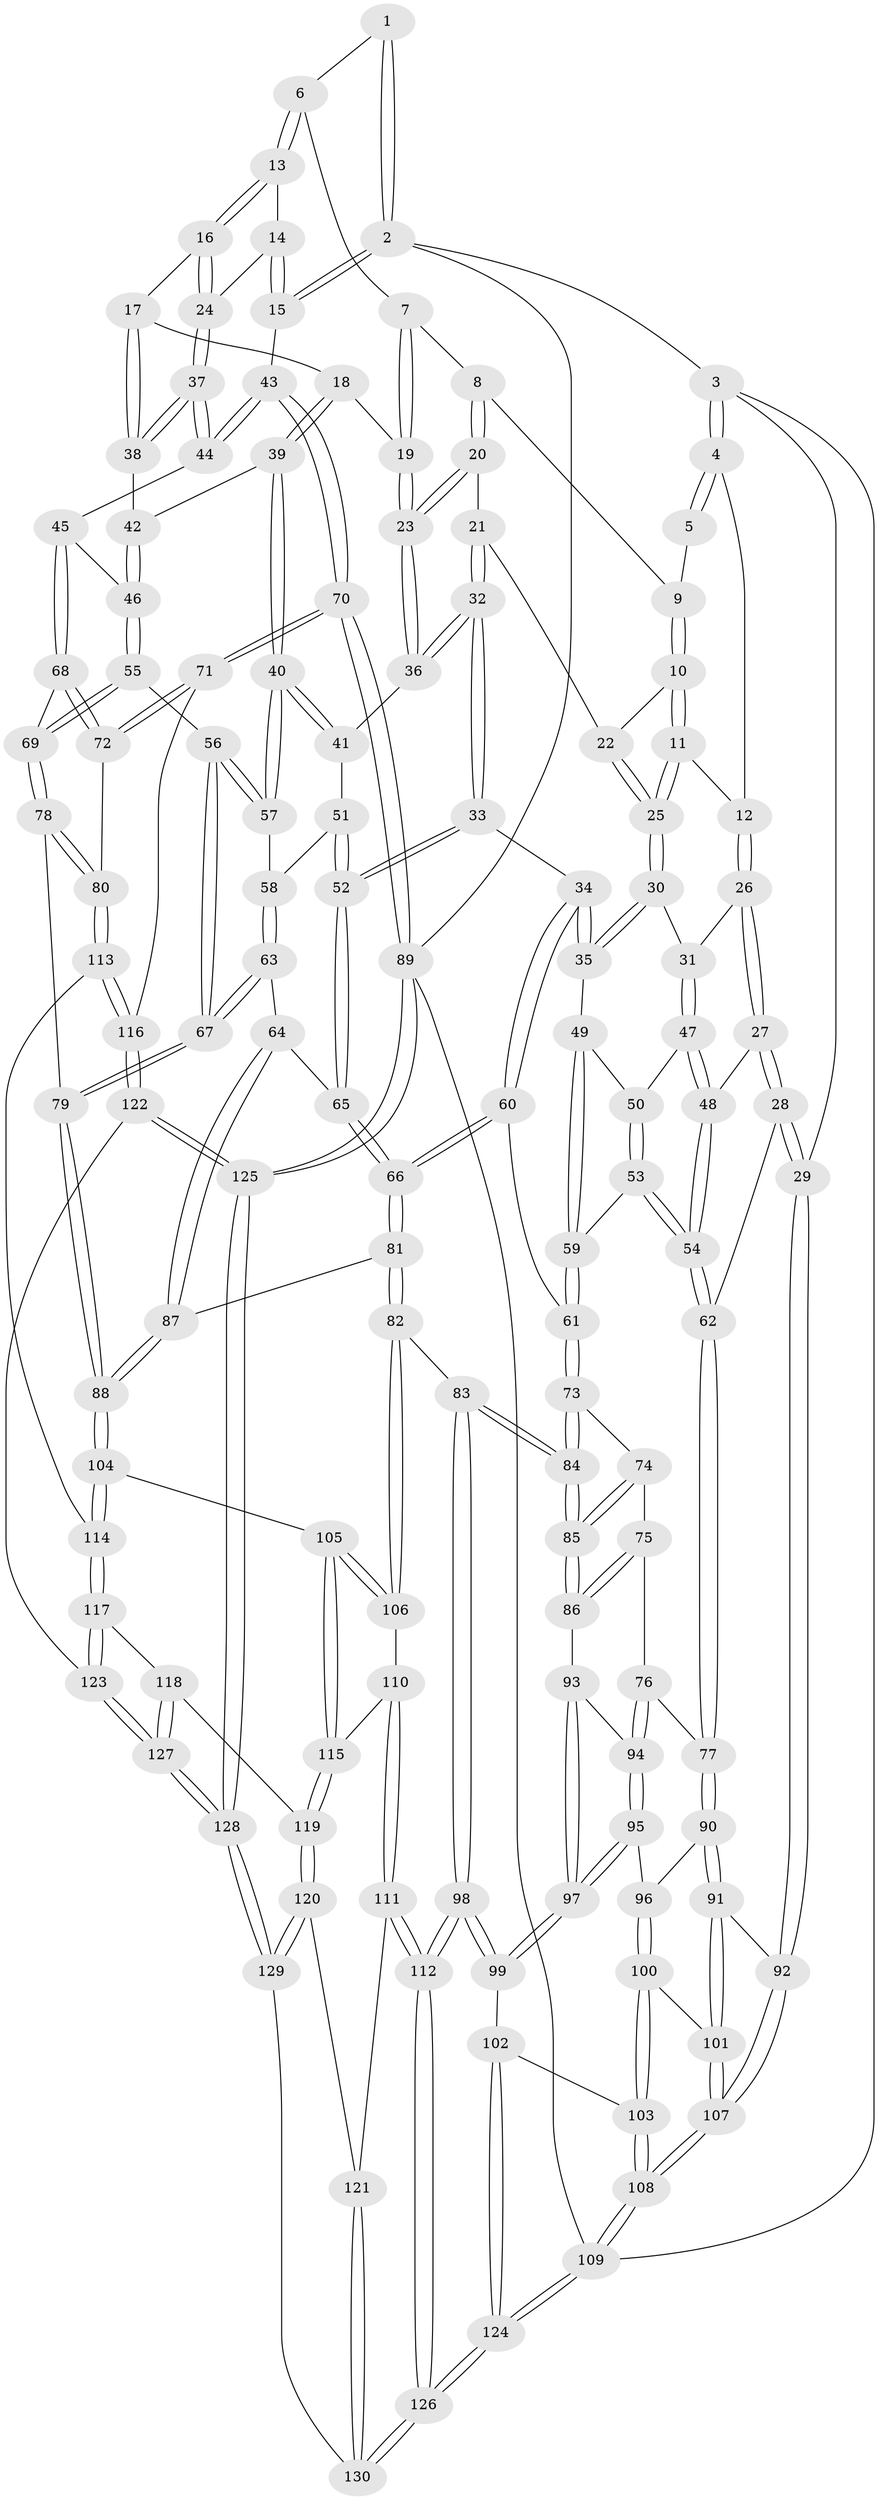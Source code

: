 // Generated by graph-tools (version 1.1) at 2025/17/03/09/25 04:17:18]
// undirected, 130 vertices, 322 edges
graph export_dot {
graph [start="1"]
  node [color=gray90,style=filled];
  1 [pos="+0.7246624661774536+0"];
  2 [pos="+1+0"];
  3 [pos="+0+0"];
  4 [pos="+0.09026727552944769+0"];
  5 [pos="+0.3781393793128401+0"];
  6 [pos="+0.7334850417280552+0"];
  7 [pos="+0.5587716027623673+0.09548595538216749"];
  8 [pos="+0.5426480709178458+0.09523194882587134"];
  9 [pos="+0.4532663295402808+0"];
  10 [pos="+0.44215035097677646+0.11799728165632331"];
  11 [pos="+0.24389649338029737+0.11399109465680819"];
  12 [pos="+0.19448000180437006+0.04765111313070689"];
  13 [pos="+0.7538674347121005+0.03969026113760631"];
  14 [pos="+0.8770526665967606+0.08149710060614346"];
  15 [pos="+1+0.15287689850664232"];
  16 [pos="+0.735037016657455+0.14151771736629676"];
  17 [pos="+0.6979205557157118+0.1745953937156248"];
  18 [pos="+0.6968358743911901+0.17512475068773928"];
  19 [pos="+0.6669898536936056+0.18412635681196993"];
  20 [pos="+0.5060379385934457+0.19012794466624988"];
  21 [pos="+0.4807393358061641+0.20221105440261114"];
  22 [pos="+0.446081780762027+0.18508365292462864"];
  23 [pos="+0.6261448327495756+0.21534542096565581"];
  24 [pos="+0.8646458081254859+0.24123986979431142"];
  25 [pos="+0.30503185419081863+0.20353888646551752"];
  26 [pos="+0.1554647158162809+0.18970474793865277"];
  27 [pos="+0.09698146322763097+0.3409331813281442"];
  28 [pos="+0+0.3701209725252285"];
  29 [pos="+0+0.39050757530841024"];
  30 [pos="+0.30687954040269927+0.27241736450993864"];
  31 [pos="+0.21309490087290708+0.3227205407344519"];
  32 [pos="+0.48576323062234966+0.33137497823012696"];
  33 [pos="+0.47081082860494894+0.35468698984327324"];
  34 [pos="+0.3828300241796413+0.3566917253573486"];
  35 [pos="+0.34443282462499714+0.32625756070839046"];
  36 [pos="+0.6034181762939178+0.2954994223919038"];
  37 [pos="+0.9084621121600036+0.28181503716909084"];
  38 [pos="+0.7544728742966673+0.31701372278967993"];
  39 [pos="+0.6884767946899358+0.3525881900103076"];
  40 [pos="+0.6727942429187709+0.3667559530885546"];
  41 [pos="+0.6417079131057347+0.3412407763096419"];
  42 [pos="+0.7500361274471392+0.3220513445229635"];
  43 [pos="+1+0.23528450792510047"];
  44 [pos="+0.9635786908345808+0.30563441291337856"];
  45 [pos="+0.9487955575234265+0.32680780776048723"];
  46 [pos="+0.7966534291387626+0.4225905321452161"];
  47 [pos="+0.18705153790656942+0.34158263383037246"];
  48 [pos="+0.10479674201053722+0.3425647458479272"];
  49 [pos="+0.26292415421875304+0.40122116197200586"];
  50 [pos="+0.1910469973095083+0.3480767818199971"];
  51 [pos="+0.5588938000849115+0.39026113871649326"];
  52 [pos="+0.4785904554073072+0.3682306308187062"];
  53 [pos="+0.21766694926457703+0.45094597657634483"];
  54 [pos="+0.19844337714662363+0.4771178086544385"];
  55 [pos="+0.7778273262056346+0.4449060789314289"];
  56 [pos="+0.6791020172935082+0.4043538833576859"];
  57 [pos="+0.6743143927592976+0.39529709557505205"];
  58 [pos="+0.5983399912441231+0.41698446907925213"];
  59 [pos="+0.2573100713185655+0.43293193773053645"];
  60 [pos="+0.34578775850403887+0.46873346896722207"];
  61 [pos="+0.3385506705142976+0.47276261297201544"];
  62 [pos="+0.18950299588604133+0.5088778391809041"];
  63 [pos="+0.5619618329462107+0.49590860720490615"];
  64 [pos="+0.549951461391065+0.49707895286932746"];
  65 [pos="+0.48769423849473675+0.4130124778025357"];
  66 [pos="+0.4215694040480988+0.5169594801412882"];
  67 [pos="+0.644305331894662+0.5204140680742896"];
  68 [pos="+0.9143804750096153+0.4686796946679446"];
  69 [pos="+0.7815838799958257+0.4726276165693256"];
  70 [pos="+1+0.6939643015034209"];
  71 [pos="+1+0.674574633080406"];
  72 [pos="+0.9073876214604132+0.6409273248211469"];
  73 [pos="+0.32091078556860136+0.49874723671069393"];
  74 [pos="+0.3041807847923057+0.510758894792864"];
  75 [pos="+0.28713170188238013+0.5180628443934783"];
  76 [pos="+0.22623256863557967+0.5353807696337105"];
  77 [pos="+0.19068229030262468+0.5214337866453049"];
  78 [pos="+0.7759228410764781+0.6113498840757583"];
  79 [pos="+0.7057412616185106+0.6137220157537345"];
  80 [pos="+0.8541135893163989+0.650338601998543"];
  81 [pos="+0.46028719860070255+0.6001087389407537"];
  82 [pos="+0.43011981626200135+0.6379862667738804"];
  83 [pos="+0.4062261794502891+0.6433051825126908"];
  84 [pos="+0.3795742729596779+0.6238908700964078"];
  85 [pos="+0.3222010778355202+0.6021383600326863"];
  86 [pos="+0.3030422186083255+0.6008700182240616"];
  87 [pos="+0.48002263662090716+0.5938783234341874"];
  88 [pos="+0.6511003294329544+0.6551534150801835"];
  89 [pos="+1+1"];
  90 [pos="+0.14356279045105344+0.561735583836214"];
  91 [pos="+0.00557963869498802+0.5488316762801619"];
  92 [pos="+0+0.4580102115917783"];
  93 [pos="+0.28423644115662894+0.6031288788758947"];
  94 [pos="+0.2422296316376484+0.569093369808782"];
  95 [pos="+0.22517221654013284+0.6355917843394664"];
  96 [pos="+0.14680951681764015+0.5783868869285441"];
  97 [pos="+0.2428901995512442+0.7039463452116737"];
  98 [pos="+0.2417183601208785+0.804532825615293"];
  99 [pos="+0.23921804870390853+0.8033296840179289"];
  100 [pos="+0.14037654970468613+0.7618158969246782"];
  101 [pos="+0.12166722275686788+0.7505756151563905"];
  102 [pos="+0.18094272822205992+0.7946935140217839"];
  103 [pos="+0.14628237503024252+0.7690716433885779"];
  104 [pos="+0.6250737717133716+0.7229425597208504"];
  105 [pos="+0.5709174665903283+0.7532612833212052"];
  106 [pos="+0.4579317032872435+0.6865072828822886"];
  107 [pos="+0+0.667648010936617"];
  108 [pos="+0+1"];
  109 [pos="+0+1"];
  110 [pos="+0.44927648384865354+0.7729315997472861"];
  111 [pos="+0.3648726691039421+0.86851895775577"];
  112 [pos="+0.2702016530309542+0.8420262117591922"];
  113 [pos="+0.8209858732237798+0.7581024076754489"];
  114 [pos="+0.6942561933335557+0.8237627928917979"];
  115 [pos="+0.5466949142714737+0.8029539997865934"];
  116 [pos="+0.8529502754084775+0.8767535426155957"];
  117 [pos="+0.6874476411504148+0.8648397728066676"];
  118 [pos="+0.557602452696383+0.8963577161032513"];
  119 [pos="+0.5383561391248187+0.8912967876337301"];
  120 [pos="+0.5091497182879453+0.9065327681491664"];
  121 [pos="+0.3741372422593599+0.8750487748392133"];
  122 [pos="+0.8595732534047575+0.9280235351532309"];
  123 [pos="+0.7272051885525124+0.919504720489089"];
  124 [pos="+0+1"];
  125 [pos="+1+1"];
  126 [pos="+0.18118518123961017+1"];
  127 [pos="+0.6637569447296202+1"];
  128 [pos="+0.6558924668378019+1"];
  129 [pos="+0.4844423691764903+1"];
  130 [pos="+0.423563877240473+1"];
  1 -- 2;
  1 -- 2;
  1 -- 6;
  2 -- 3;
  2 -- 15;
  2 -- 15;
  2 -- 89;
  3 -- 4;
  3 -- 4;
  3 -- 29;
  3 -- 109;
  4 -- 5;
  4 -- 5;
  4 -- 12;
  5 -- 9;
  6 -- 7;
  6 -- 13;
  6 -- 13;
  7 -- 8;
  7 -- 19;
  7 -- 19;
  8 -- 9;
  8 -- 20;
  8 -- 20;
  9 -- 10;
  9 -- 10;
  10 -- 11;
  10 -- 11;
  10 -- 22;
  11 -- 12;
  11 -- 25;
  11 -- 25;
  12 -- 26;
  12 -- 26;
  13 -- 14;
  13 -- 16;
  13 -- 16;
  14 -- 15;
  14 -- 15;
  14 -- 24;
  15 -- 43;
  16 -- 17;
  16 -- 24;
  16 -- 24;
  17 -- 18;
  17 -- 38;
  17 -- 38;
  18 -- 19;
  18 -- 39;
  18 -- 39;
  19 -- 23;
  19 -- 23;
  20 -- 21;
  20 -- 23;
  20 -- 23;
  21 -- 22;
  21 -- 32;
  21 -- 32;
  22 -- 25;
  22 -- 25;
  23 -- 36;
  23 -- 36;
  24 -- 37;
  24 -- 37;
  25 -- 30;
  25 -- 30;
  26 -- 27;
  26 -- 27;
  26 -- 31;
  27 -- 28;
  27 -- 28;
  27 -- 48;
  28 -- 29;
  28 -- 29;
  28 -- 62;
  29 -- 92;
  29 -- 92;
  30 -- 31;
  30 -- 35;
  30 -- 35;
  31 -- 47;
  31 -- 47;
  32 -- 33;
  32 -- 33;
  32 -- 36;
  32 -- 36;
  33 -- 34;
  33 -- 52;
  33 -- 52;
  34 -- 35;
  34 -- 35;
  34 -- 60;
  34 -- 60;
  35 -- 49;
  36 -- 41;
  37 -- 38;
  37 -- 38;
  37 -- 44;
  37 -- 44;
  38 -- 42;
  39 -- 40;
  39 -- 40;
  39 -- 42;
  40 -- 41;
  40 -- 41;
  40 -- 57;
  40 -- 57;
  41 -- 51;
  42 -- 46;
  42 -- 46;
  43 -- 44;
  43 -- 44;
  43 -- 70;
  43 -- 70;
  44 -- 45;
  45 -- 46;
  45 -- 68;
  45 -- 68;
  46 -- 55;
  46 -- 55;
  47 -- 48;
  47 -- 48;
  47 -- 50;
  48 -- 54;
  48 -- 54;
  49 -- 50;
  49 -- 59;
  49 -- 59;
  50 -- 53;
  50 -- 53;
  51 -- 52;
  51 -- 52;
  51 -- 58;
  52 -- 65;
  52 -- 65;
  53 -- 54;
  53 -- 54;
  53 -- 59;
  54 -- 62;
  54 -- 62;
  55 -- 56;
  55 -- 69;
  55 -- 69;
  56 -- 57;
  56 -- 57;
  56 -- 67;
  56 -- 67;
  57 -- 58;
  58 -- 63;
  58 -- 63;
  59 -- 61;
  59 -- 61;
  60 -- 61;
  60 -- 66;
  60 -- 66;
  61 -- 73;
  61 -- 73;
  62 -- 77;
  62 -- 77;
  63 -- 64;
  63 -- 67;
  63 -- 67;
  64 -- 65;
  64 -- 87;
  64 -- 87;
  65 -- 66;
  65 -- 66;
  66 -- 81;
  66 -- 81;
  67 -- 79;
  67 -- 79;
  68 -- 69;
  68 -- 72;
  68 -- 72;
  69 -- 78;
  69 -- 78;
  70 -- 71;
  70 -- 71;
  70 -- 89;
  70 -- 89;
  71 -- 72;
  71 -- 72;
  71 -- 116;
  72 -- 80;
  73 -- 74;
  73 -- 84;
  73 -- 84;
  74 -- 75;
  74 -- 85;
  74 -- 85;
  75 -- 76;
  75 -- 86;
  75 -- 86;
  76 -- 77;
  76 -- 94;
  76 -- 94;
  77 -- 90;
  77 -- 90;
  78 -- 79;
  78 -- 80;
  78 -- 80;
  79 -- 88;
  79 -- 88;
  80 -- 113;
  80 -- 113;
  81 -- 82;
  81 -- 82;
  81 -- 87;
  82 -- 83;
  82 -- 106;
  82 -- 106;
  83 -- 84;
  83 -- 84;
  83 -- 98;
  83 -- 98;
  84 -- 85;
  84 -- 85;
  85 -- 86;
  85 -- 86;
  86 -- 93;
  87 -- 88;
  87 -- 88;
  88 -- 104;
  88 -- 104;
  89 -- 125;
  89 -- 125;
  89 -- 109;
  90 -- 91;
  90 -- 91;
  90 -- 96;
  91 -- 92;
  91 -- 101;
  91 -- 101;
  92 -- 107;
  92 -- 107;
  93 -- 94;
  93 -- 97;
  93 -- 97;
  94 -- 95;
  94 -- 95;
  95 -- 96;
  95 -- 97;
  95 -- 97;
  96 -- 100;
  96 -- 100;
  97 -- 99;
  97 -- 99;
  98 -- 99;
  98 -- 99;
  98 -- 112;
  98 -- 112;
  99 -- 102;
  100 -- 101;
  100 -- 103;
  100 -- 103;
  101 -- 107;
  101 -- 107;
  102 -- 103;
  102 -- 124;
  102 -- 124;
  103 -- 108;
  103 -- 108;
  104 -- 105;
  104 -- 114;
  104 -- 114;
  105 -- 106;
  105 -- 106;
  105 -- 115;
  105 -- 115;
  106 -- 110;
  107 -- 108;
  107 -- 108;
  108 -- 109;
  108 -- 109;
  109 -- 124;
  109 -- 124;
  110 -- 111;
  110 -- 111;
  110 -- 115;
  111 -- 112;
  111 -- 112;
  111 -- 121;
  112 -- 126;
  112 -- 126;
  113 -- 114;
  113 -- 116;
  113 -- 116;
  114 -- 117;
  114 -- 117;
  115 -- 119;
  115 -- 119;
  116 -- 122;
  116 -- 122;
  117 -- 118;
  117 -- 123;
  117 -- 123;
  118 -- 119;
  118 -- 127;
  118 -- 127;
  119 -- 120;
  119 -- 120;
  120 -- 121;
  120 -- 129;
  120 -- 129;
  121 -- 130;
  121 -- 130;
  122 -- 123;
  122 -- 125;
  122 -- 125;
  123 -- 127;
  123 -- 127;
  124 -- 126;
  124 -- 126;
  125 -- 128;
  125 -- 128;
  126 -- 130;
  126 -- 130;
  127 -- 128;
  127 -- 128;
  128 -- 129;
  128 -- 129;
  129 -- 130;
}
